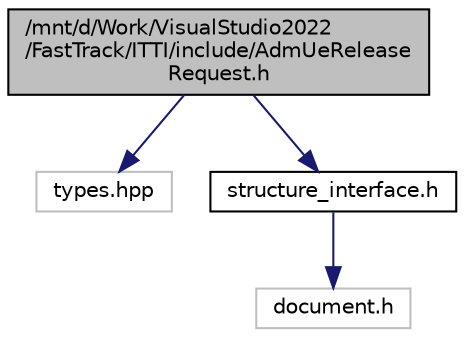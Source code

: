 digraph "/mnt/d/Work/VisualStudio2022/FastTrack/ITTI/include/AdmUeReleaseRequest.h"
{
 // LATEX_PDF_SIZE
  edge [fontname="Helvetica",fontsize="10",labelfontname="Helvetica",labelfontsize="10"];
  node [fontname="Helvetica",fontsize="10",shape=record];
  Node1 [label="/mnt/d/Work/VisualStudio2022\l/FastTrack/ITTI/include/AdmUeRelease\lRequest.h",height=0.2,width=0.4,color="black", fillcolor="grey75", style="filled", fontcolor="black",tooltip="Class handler of \"vran::rrc_cu::lte::AdmUeReleaseRequest\" struct."];
  Node1 -> Node2 [color="midnightblue",fontsize="10",style="solid"];
  Node2 [label="types.hpp",height=0.2,width=0.4,color="grey75", fillcolor="white", style="filled",tooltip=" "];
  Node1 -> Node3 [color="midnightblue",fontsize="10",style="solid"];
  Node3 [label="structure_interface.h",height=0.2,width=0.4,color="black", fillcolor="white", style="filled",URL="$structure__interface_8h.html",tooltip="Interface of serializable structures."];
  Node3 -> Node4 [color="midnightblue",fontsize="10",style="solid"];
  Node4 [label="document.h",height=0.2,width=0.4,color="grey75", fillcolor="white", style="filled",tooltip=" "];
}
